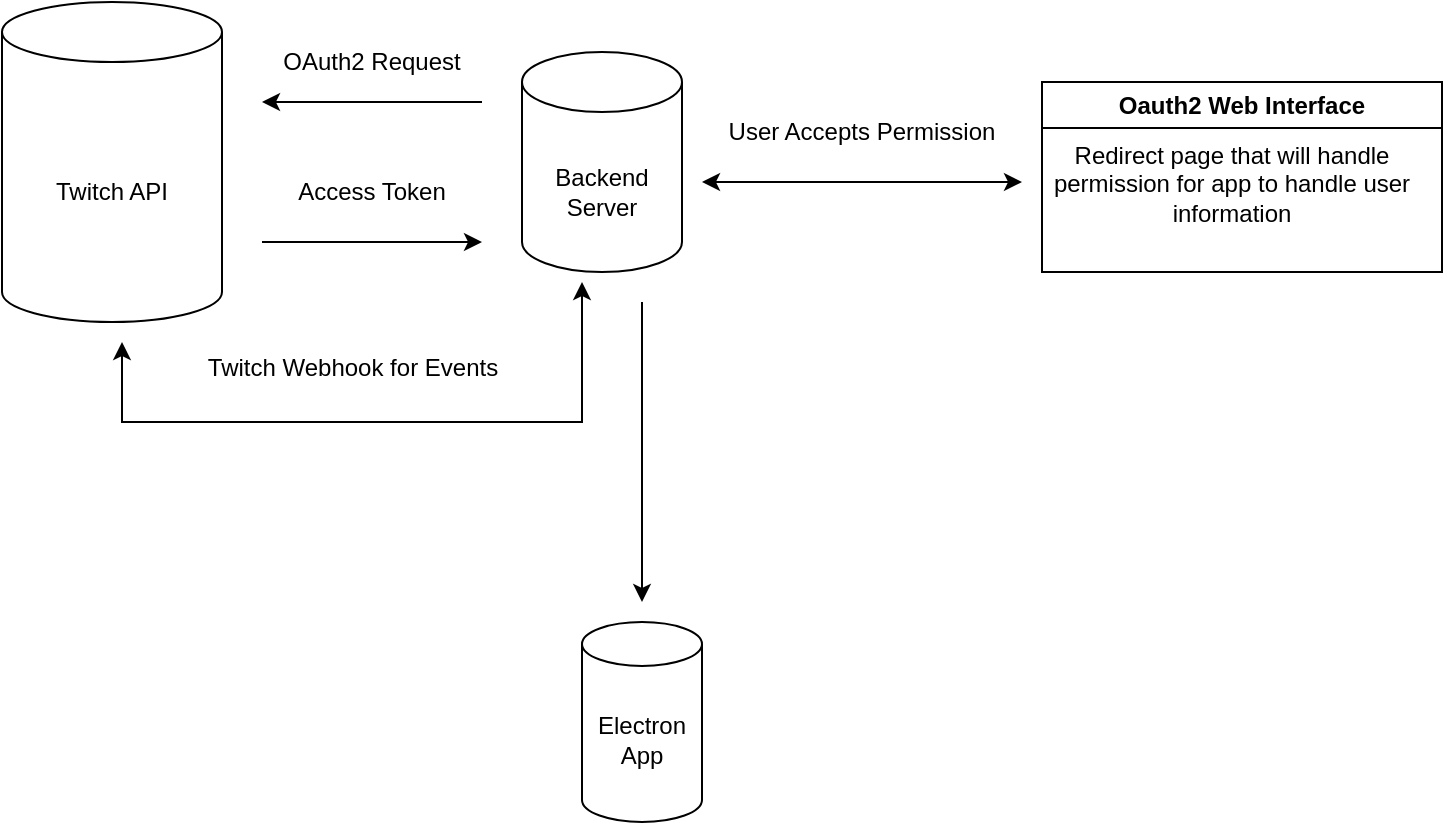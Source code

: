 <mxfile version="21.6.2" type="github">
  <diagram name="Page-1" id="9f46799a-70d6-7492-0946-bef42562c5a5">
    <mxGraphModel dx="1434" dy="782" grid="1" gridSize="10" guides="1" tooltips="1" connect="1" arrows="1" fold="1" page="1" pageScale="1" pageWidth="1100" pageHeight="850" background="none" math="0" shadow="0">
      <root>
        <mxCell id="0" />
        <mxCell id="1" parent="0" />
        <mxCell id="7nkNnZ4ky-TnUs5iX7In-3" value="" style="shape=cylinder3;whiteSpace=wrap;html=1;boundedLbl=1;backgroundOutline=1;size=15;" vertex="1" parent="1">
          <mxGeometry x="100" y="30" width="110" height="160" as="geometry" />
        </mxCell>
        <mxCell id="7nkNnZ4ky-TnUs5iX7In-4" value="Twitch API" style="text;html=1;strokeColor=none;fillColor=none;align=center;verticalAlign=middle;whiteSpace=wrap;rounded=0;" vertex="1" parent="1">
          <mxGeometry x="125" y="110" width="60" height="30" as="geometry" />
        </mxCell>
        <mxCell id="7nkNnZ4ky-TnUs5iX7In-5" value="" style="shape=cylinder3;whiteSpace=wrap;html=1;boundedLbl=1;backgroundOutline=1;size=15;" vertex="1" parent="1">
          <mxGeometry x="360" y="55" width="80" height="110" as="geometry" />
        </mxCell>
        <mxCell id="7nkNnZ4ky-TnUs5iX7In-7" value="" style="endArrow=classic;html=1;rounded=0;" edge="1" parent="1">
          <mxGeometry width="50" height="50" relative="1" as="geometry">
            <mxPoint x="340" y="80" as="sourcePoint" />
            <mxPoint x="230" y="80" as="targetPoint" />
          </mxGeometry>
        </mxCell>
        <mxCell id="7nkNnZ4ky-TnUs5iX7In-9" value="OAuth2 Request" style="text;html=1;strokeColor=none;fillColor=none;align=center;verticalAlign=middle;whiteSpace=wrap;rounded=0;" vertex="1" parent="1">
          <mxGeometry x="230" y="50" width="110" height="20" as="geometry" />
        </mxCell>
        <mxCell id="7nkNnZ4ky-TnUs5iX7In-13" value="" style="endArrow=classic;html=1;rounded=0;" edge="1" parent="1">
          <mxGeometry width="50" height="50" relative="1" as="geometry">
            <mxPoint x="230" y="150" as="sourcePoint" />
            <mxPoint x="340" y="150" as="targetPoint" />
          </mxGeometry>
        </mxCell>
        <mxCell id="7nkNnZ4ky-TnUs5iX7In-14" value="Access Token" style="text;html=1;strokeColor=none;fillColor=none;align=center;verticalAlign=middle;whiteSpace=wrap;rounded=0;" vertex="1" parent="1">
          <mxGeometry x="230" y="110" width="110" height="30" as="geometry" />
        </mxCell>
        <mxCell id="7nkNnZ4ky-TnUs5iX7In-15" value="Backend Server" style="text;html=1;strokeColor=none;fillColor=none;align=center;verticalAlign=middle;whiteSpace=wrap;rounded=0;" vertex="1" parent="1">
          <mxGeometry x="370" y="110" width="60" height="30" as="geometry" />
        </mxCell>
        <mxCell id="7nkNnZ4ky-TnUs5iX7In-16" value="Oauth2 Web Interface" style="swimlane;whiteSpace=wrap;html=1;" vertex="1" parent="1">
          <mxGeometry x="620" y="70" width="200" height="95" as="geometry" />
        </mxCell>
        <mxCell id="7nkNnZ4ky-TnUs5iX7In-17" value="Redirect page that will handle permission for app to handle user information" style="text;html=1;strokeColor=none;fillColor=none;spacing=5;spacingTop=-20;whiteSpace=wrap;overflow=hidden;rounded=0;align=center;" vertex="1" parent="7nkNnZ4ky-TnUs5iX7In-16">
          <mxGeometry y="40" width="190" height="120" as="geometry" />
        </mxCell>
        <mxCell id="7nkNnZ4ky-TnUs5iX7In-18" value="" style="endArrow=classic;startArrow=classic;html=1;rounded=0;" edge="1" parent="1">
          <mxGeometry width="50" height="50" relative="1" as="geometry">
            <mxPoint x="450" y="120" as="sourcePoint" />
            <mxPoint x="610" y="120" as="targetPoint" />
          </mxGeometry>
        </mxCell>
        <mxCell id="7nkNnZ4ky-TnUs5iX7In-19" value="User Accepts Permission" style="text;html=1;strokeColor=none;fillColor=none;align=center;verticalAlign=middle;whiteSpace=wrap;rounded=0;" vertex="1" parent="1">
          <mxGeometry x="460" y="80" width="140" height="30" as="geometry" />
        </mxCell>
        <mxCell id="7nkNnZ4ky-TnUs5iX7In-21" value="" style="endArrow=classic;startArrow=classic;html=1;rounded=0;" edge="1" parent="1">
          <mxGeometry width="50" height="50" relative="1" as="geometry">
            <mxPoint x="160" y="200" as="sourcePoint" />
            <mxPoint x="390" y="170" as="targetPoint" />
            <Array as="points">
              <mxPoint x="160" y="240" />
              <mxPoint x="390" y="240" />
            </Array>
          </mxGeometry>
        </mxCell>
        <mxCell id="7nkNnZ4ky-TnUs5iX7In-22" value="Twitch Webhook for Events" style="text;html=1;align=center;verticalAlign=middle;resizable=0;points=[];autosize=1;strokeColor=none;fillColor=none;" vertex="1" parent="1">
          <mxGeometry x="190" y="198" width="170" height="30" as="geometry" />
        </mxCell>
        <mxCell id="7nkNnZ4ky-TnUs5iX7In-24" value="" style="endArrow=classic;html=1;rounded=0;" edge="1" parent="1">
          <mxGeometry width="50" height="50" relative="1" as="geometry">
            <mxPoint x="420" y="180" as="sourcePoint" />
            <mxPoint x="420" y="330" as="targetPoint" />
          </mxGeometry>
        </mxCell>
        <mxCell id="7nkNnZ4ky-TnUs5iX7In-25" value="Electron App" style="shape=cylinder3;whiteSpace=wrap;html=1;boundedLbl=1;backgroundOutline=1;size=11;" vertex="1" parent="1">
          <mxGeometry x="390" y="340" width="60" height="100" as="geometry" />
        </mxCell>
      </root>
    </mxGraphModel>
  </diagram>
</mxfile>
